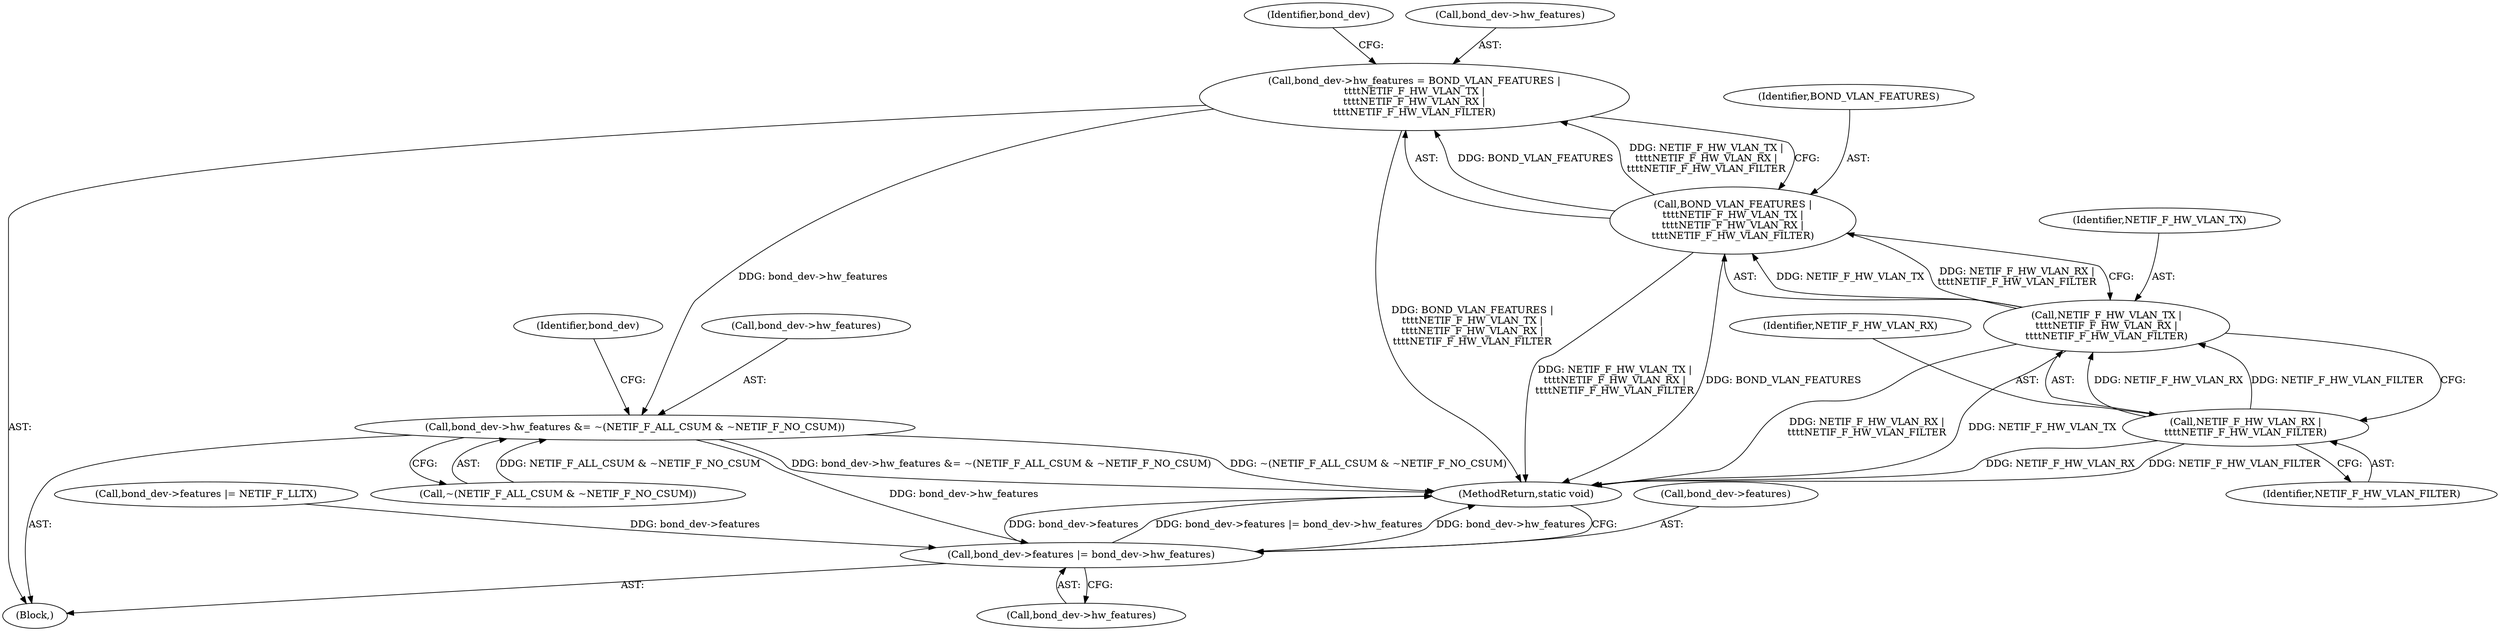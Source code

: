 digraph "0_linux_550fd08c2cebad61c548def135f67aba284c6162_1@pointer" {
"1000201" [label="(Call,bond_dev->hw_features = BOND_VLAN_FEATURES |\n\t\t\t\tNETIF_F_HW_VLAN_TX |\n\t\t\t\tNETIF_F_HW_VLAN_RX |\n\t\t\t\tNETIF_F_HW_VLAN_FILTER)"];
"1000205" [label="(Call,BOND_VLAN_FEATURES |\n\t\t\t\tNETIF_F_HW_VLAN_TX |\n\t\t\t\tNETIF_F_HW_VLAN_RX |\n\t\t\t\tNETIF_F_HW_VLAN_FILTER)"];
"1000207" [label="(Call,NETIF_F_HW_VLAN_TX |\n\t\t\t\tNETIF_F_HW_VLAN_RX |\n\t\t\t\tNETIF_F_HW_VLAN_FILTER)"];
"1000209" [label="(Call,NETIF_F_HW_VLAN_RX |\n\t\t\t\tNETIF_F_HW_VLAN_FILTER)"];
"1000212" [label="(Call,bond_dev->hw_features &= ~(NETIF_F_ALL_CSUM & ~NETIF_F_NO_CSUM))"];
"1000220" [label="(Call,bond_dev->features |= bond_dev->hw_features)"];
"1000205" [label="(Call,BOND_VLAN_FEATURES |\n\t\t\t\tNETIF_F_HW_VLAN_TX |\n\t\t\t\tNETIF_F_HW_VLAN_RX |\n\t\t\t\tNETIF_F_HW_VLAN_FILTER)"];
"1000216" [label="(Call,~(NETIF_F_ALL_CSUM & ~NETIF_F_NO_CSUM))"];
"1000213" [label="(Call,bond_dev->hw_features)"];
"1000201" [label="(Call,bond_dev->hw_features = BOND_VLAN_FEATURES |\n\t\t\t\tNETIF_F_HW_VLAN_TX |\n\t\t\t\tNETIF_F_HW_VLAN_RX |\n\t\t\t\tNETIF_F_HW_VLAN_FILTER)"];
"1000222" [label="(Identifier,bond_dev)"];
"1000220" [label="(Call,bond_dev->features |= bond_dev->hw_features)"];
"1000211" [label="(Identifier,NETIF_F_HW_VLAN_FILTER)"];
"1000224" [label="(Call,bond_dev->hw_features)"];
"1000227" [label="(MethodReturn,static void)"];
"1000221" [label="(Call,bond_dev->features)"];
"1000206" [label="(Identifier,BOND_VLAN_FEATURES)"];
"1000210" [label="(Identifier,NETIF_F_HW_VLAN_RX)"];
"1000214" [label="(Identifier,bond_dev)"];
"1000208" [label="(Identifier,NETIF_F_HW_VLAN_TX)"];
"1000202" [label="(Call,bond_dev->hw_features)"];
"1000212" [label="(Call,bond_dev->hw_features &= ~(NETIF_F_ALL_CSUM & ~NETIF_F_NO_CSUM))"];
"1000207" [label="(Call,NETIF_F_HW_VLAN_TX |\n\t\t\t\tNETIF_F_HW_VLAN_RX |\n\t\t\t\tNETIF_F_HW_VLAN_FILTER)"];
"1000209" [label="(Call,NETIF_F_HW_VLAN_RX |\n\t\t\t\tNETIF_F_HW_VLAN_FILTER)"];
"1000109" [label="(Block,)"];
"1000196" [label="(Call,bond_dev->features |= NETIF_F_LLTX)"];
"1000201" -> "1000109"  [label="AST: "];
"1000201" -> "1000205"  [label="CFG: "];
"1000202" -> "1000201"  [label="AST: "];
"1000205" -> "1000201"  [label="AST: "];
"1000214" -> "1000201"  [label="CFG: "];
"1000201" -> "1000227"  [label="DDG: BOND_VLAN_FEATURES |\n\t\t\t\tNETIF_F_HW_VLAN_TX |\n\t\t\t\tNETIF_F_HW_VLAN_RX |\n\t\t\t\tNETIF_F_HW_VLAN_FILTER"];
"1000205" -> "1000201"  [label="DDG: BOND_VLAN_FEATURES"];
"1000205" -> "1000201"  [label="DDG: NETIF_F_HW_VLAN_TX |\n\t\t\t\tNETIF_F_HW_VLAN_RX |\n\t\t\t\tNETIF_F_HW_VLAN_FILTER"];
"1000201" -> "1000212"  [label="DDG: bond_dev->hw_features"];
"1000205" -> "1000207"  [label="CFG: "];
"1000206" -> "1000205"  [label="AST: "];
"1000207" -> "1000205"  [label="AST: "];
"1000205" -> "1000227"  [label="DDG: NETIF_F_HW_VLAN_TX |\n\t\t\t\tNETIF_F_HW_VLAN_RX |\n\t\t\t\tNETIF_F_HW_VLAN_FILTER"];
"1000205" -> "1000227"  [label="DDG: BOND_VLAN_FEATURES"];
"1000207" -> "1000205"  [label="DDG: NETIF_F_HW_VLAN_TX"];
"1000207" -> "1000205"  [label="DDG: NETIF_F_HW_VLAN_RX |\n\t\t\t\tNETIF_F_HW_VLAN_FILTER"];
"1000207" -> "1000209"  [label="CFG: "];
"1000208" -> "1000207"  [label="AST: "];
"1000209" -> "1000207"  [label="AST: "];
"1000207" -> "1000227"  [label="DDG: NETIF_F_HW_VLAN_RX |\n\t\t\t\tNETIF_F_HW_VLAN_FILTER"];
"1000207" -> "1000227"  [label="DDG: NETIF_F_HW_VLAN_TX"];
"1000209" -> "1000207"  [label="DDG: NETIF_F_HW_VLAN_RX"];
"1000209" -> "1000207"  [label="DDG: NETIF_F_HW_VLAN_FILTER"];
"1000209" -> "1000211"  [label="CFG: "];
"1000210" -> "1000209"  [label="AST: "];
"1000211" -> "1000209"  [label="AST: "];
"1000209" -> "1000227"  [label="DDG: NETIF_F_HW_VLAN_RX"];
"1000209" -> "1000227"  [label="DDG: NETIF_F_HW_VLAN_FILTER"];
"1000212" -> "1000109"  [label="AST: "];
"1000212" -> "1000216"  [label="CFG: "];
"1000213" -> "1000212"  [label="AST: "];
"1000216" -> "1000212"  [label="AST: "];
"1000222" -> "1000212"  [label="CFG: "];
"1000212" -> "1000227"  [label="DDG: ~(NETIF_F_ALL_CSUM & ~NETIF_F_NO_CSUM)"];
"1000212" -> "1000227"  [label="DDG: bond_dev->hw_features &= ~(NETIF_F_ALL_CSUM & ~NETIF_F_NO_CSUM)"];
"1000216" -> "1000212"  [label="DDG: NETIF_F_ALL_CSUM & ~NETIF_F_NO_CSUM"];
"1000212" -> "1000220"  [label="DDG: bond_dev->hw_features"];
"1000220" -> "1000109"  [label="AST: "];
"1000220" -> "1000224"  [label="CFG: "];
"1000221" -> "1000220"  [label="AST: "];
"1000224" -> "1000220"  [label="AST: "];
"1000227" -> "1000220"  [label="CFG: "];
"1000220" -> "1000227"  [label="DDG: bond_dev->features"];
"1000220" -> "1000227"  [label="DDG: bond_dev->features |= bond_dev->hw_features"];
"1000220" -> "1000227"  [label="DDG: bond_dev->hw_features"];
"1000196" -> "1000220"  [label="DDG: bond_dev->features"];
}
